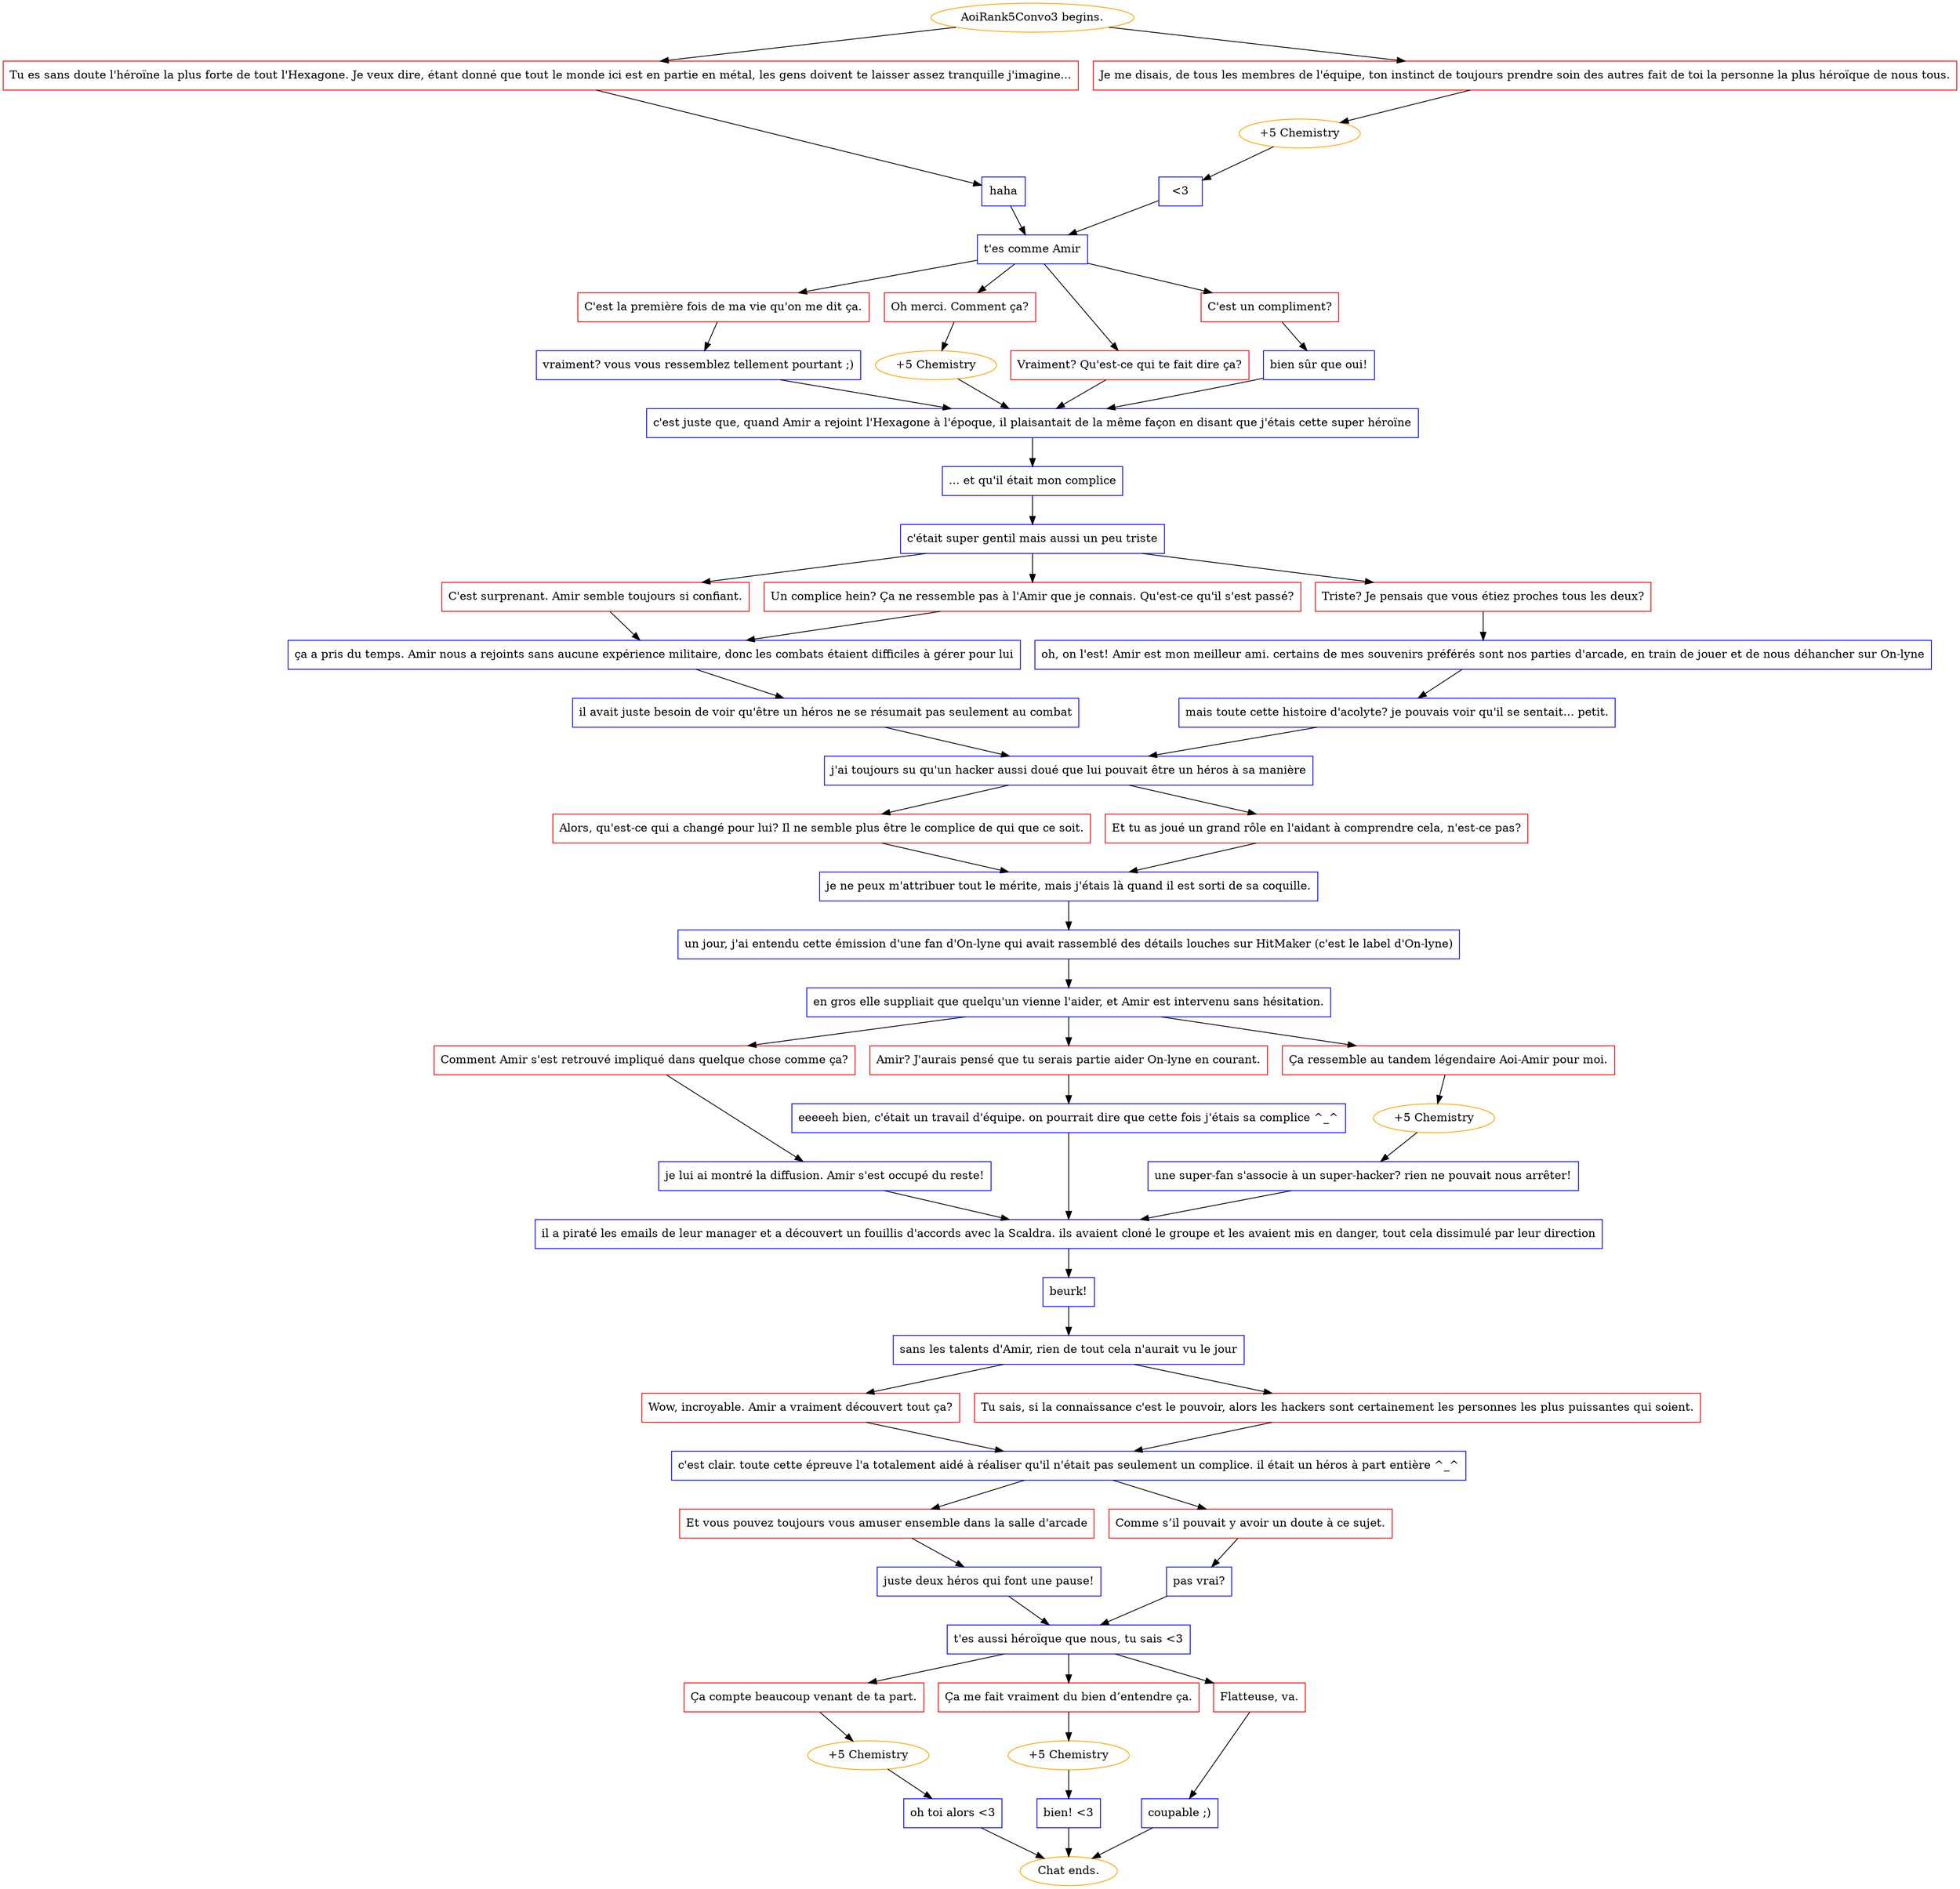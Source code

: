 digraph {
	"AoiRank5Convo3 begins." [color=orange];
		"AoiRank5Convo3 begins." -> j869217482;
		"AoiRank5Convo3 begins." -> j2699570732;
	j869217482 [label="Tu es sans doute l'héroïne la plus forte de tout l'Hexagone. Je veux dire, étant donné que tout le monde ici est en partie en métal, les gens doivent te laisser assez tranquille j'imagine...",shape=box,color=red];
		j869217482 -> j1243537340;
	j2699570732 [label="Je me disais, de tous les membres de l'équipe, ton instinct de toujours prendre soin des autres fait de toi la personne la plus héroïque de nous tous.",shape=box,color=red];
		j2699570732 -> j172131107;
	j1243537340 [label="haha",shape=box,color=blue];
		j1243537340 -> j93025232;
	j172131107 [label="+5 Chemistry",color=orange];
		j172131107 -> j1246155037;
	j93025232 [label="t'es comme Amir",shape=box,color=blue];
		j93025232 -> j514647207;
		j93025232 -> j2016434128;
		j93025232 -> j42150622;
		j93025232 -> j317144113;
	j1246155037 [label="<3",shape=box,color=blue];
		j1246155037 -> j93025232;
	j514647207 [label="C'est la première fois de ma vie qu'on me dit ça.",shape=box,color=red];
		j514647207 -> j2148217055;
	j2016434128 [label="Oh merci. Comment ça?",shape=box,color=red];
		j2016434128 -> j593905994;
	j42150622 [label="Vraiment? Qu'est-ce qui te fait dire ça?",shape=box,color=red];
		j42150622 -> j3774759051;
	j317144113 [label="C'est un compliment?",shape=box,color=red];
		j317144113 -> j1128379448;
	j2148217055 [label="vraiment? vous vous ressemblez tellement pourtant ;)",shape=box,color=blue];
		j2148217055 -> j3774759051;
	j593905994 [label="+5 Chemistry",color=orange];
		j593905994 -> j3774759051;
	j3774759051 [label="c'est juste que, quand Amir a rejoint l'Hexagone à l'époque, il plaisantait de la même façon en disant que j'étais cette super héroïne",shape=box,color=blue];
		j3774759051 -> j160217586;
	j1128379448 [label="bien sûr que oui!",shape=box,color=blue];
		j1128379448 -> j3774759051;
	j160217586 [label="... et qu'il était mon complice",shape=box,color=blue];
		j160217586 -> j281613370;
	j281613370 [label="c'était super gentil mais aussi un peu triste",shape=box,color=blue];
		j281613370 -> j596720224;
		j281613370 -> j2701525288;
		j281613370 -> j1277376437;
	j596720224 [label="C'est surprenant. Amir semble toujours si confiant.",shape=box,color=red];
		j596720224 -> j2383028067;
	j2701525288 [label="Un complice hein? Ça ne ressemble pas à l'Amir que je connais. Qu'est-ce qu'il s'est passé?",shape=box,color=red];
		j2701525288 -> j2383028067;
	j1277376437 [label="Triste? Je pensais que vous étiez proches tous les deux?",shape=box,color=red];
		j1277376437 -> j961851660;
	j2383028067 [label="ça a pris du temps. Amir nous a rejoints sans aucune expérience militaire, donc les combats étaient difficiles à gérer pour lui",shape=box,color=blue];
		j2383028067 -> j1384669807;
	j961851660 [label="oh, on l'est! Amir est mon meilleur ami. certains de mes souvenirs préférés sont nos parties d'arcade, en train de jouer et de nous déhancher sur On-lyne",shape=box,color=blue];
		j961851660 -> j1657666601;
	j1384669807 [label="il avait juste besoin de voir qu'être un héros ne se résumait pas seulement au combat",shape=box,color=blue];
		j1384669807 -> j3764197784;
	j1657666601 [label="mais toute cette histoire d'acolyte? je pouvais voir qu'il se sentait... petit.",shape=box,color=blue];
		j1657666601 -> j3764197784;
	j3764197784 [label="j'ai toujours su qu'un hacker aussi doué que lui pouvait être un héros à sa manière",shape=box,color=blue];
		j3764197784 -> j2961872740;
		j3764197784 -> j2111780779;
	j2961872740 [label="Alors, qu'est-ce qui a changé pour lui? Il ne semble plus être le complice de qui que ce soit.",shape=box,color=red];
		j2961872740 -> j1962259890;
	j2111780779 [label="Et tu as joué un grand rôle en l'aidant à comprendre cela, n'est-ce pas?",shape=box,color=red];
		j2111780779 -> j1962259890;
	j1962259890 [label="je ne peux m'attribuer tout le mérite, mais j'étais là quand il est sorti de sa coquille.",shape=box,color=blue];
		j1962259890 -> j2304549708;
	j2304549708 [label="un jour, j'ai entendu cette émission d'une fan d'On-lyne qui avait rassemblé des détails louches sur HitMaker (c'est le label d'On-lyne)",shape=box,color=blue];
		j2304549708 -> j770747900;
	j770747900 [label="en gros elle suppliait que quelqu'un vienne l'aider, et Amir est intervenu sans hésitation.",shape=box,color=blue];
		j770747900 -> j3169207569;
		j770747900 -> j3795529048;
		j770747900 -> j3351157641;
	j3169207569 [label="Comment Amir s'est retrouvé impliqué dans quelque chose comme ça?",shape=box,color=red];
		j3169207569 -> j2857072103;
	j3795529048 [label="Amir? J'aurais pensé que tu serais partie aider On-lyne en courant.",shape=box,color=red];
		j3795529048 -> j7441748;
	j3351157641 [label="Ça ressemble au tandem légendaire Aoi-Amir pour moi.",shape=box,color=red];
		j3351157641 -> j736383569;
	j2857072103 [label="je lui ai montré la diffusion. Amir s'est occupé du reste!",shape=box,color=blue];
		j2857072103 -> j3660885220;
	j7441748 [label="eeeeeh bien, c'était un travail d'équipe. on pourrait dire que cette fois j'étais sa complice ^_^",shape=box,color=blue];
		j7441748 -> j3660885220;
	j736383569 [label="+5 Chemistry",color=orange];
		j736383569 -> j680453333;
	j3660885220 [label="il a piraté les emails de leur manager et a découvert un fouillis d'accords avec la Scaldra. ils avaient cloné le groupe et les avaient mis en danger, tout cela dissimulé par leur direction",shape=box,color=blue];
		j3660885220 -> j1926609214;
	j680453333 [label="une super-fan s'associe à un super-hacker? rien ne pouvait nous arrêter!",shape=box,color=blue];
		j680453333 -> j3660885220;
	j1926609214 [label="beurk!",shape=box,color=blue];
		j1926609214 -> j3019742220;
	j3019742220 [label="sans les talents d'Amir, rien de tout cela n'aurait vu le jour",shape=box,color=blue];
		j3019742220 -> j4149736670;
		j3019742220 -> j3334346600;
	j4149736670 [label="Wow, incroyable. Amir a vraiment découvert tout ça?",shape=box,color=red];
		j4149736670 -> j3924953764;
	j3334346600 [label="Tu sais, si la connaissance c'est le pouvoir, alors les hackers sont certainement les personnes les plus puissantes qui soient.",shape=box,color=red];
		j3334346600 -> j3924953764;
	j3924953764 [label="c'est clair. toute cette épreuve l'a totalement aidé à réaliser qu'il n'était pas seulement un complice. il était un héros à part entière ^_^",shape=box,color=blue];
		j3924953764 -> j662069381;
		j3924953764 -> j181243099;
	j662069381 [label="Et vous pouvez toujours vous amuser ensemble dans la salle d'arcade",shape=box,color=red];
		j662069381 -> j1856437739;
	j181243099 [label="Comme s’il pouvait y avoir un doute à ce sujet.",shape=box,color=red];
		j181243099 -> j1546558718;
	j1856437739 [label="juste deux héros qui font une pause!",shape=box,color=blue];
		j1856437739 -> j1295544601;
	j1546558718 [label="pas vrai?",shape=box,color=blue];
		j1546558718 -> j1295544601;
	j1295544601 [label="t'es aussi héroïque que nous, tu sais <3",shape=box,color=blue];
		j1295544601 -> j3041582558;
		j1295544601 -> j1646467934;
		j1295544601 -> j2948864254;
	j3041582558 [label="Ça compte beaucoup venant de ta part.",shape=box,color=red];
		j3041582558 -> j3497449634;
	j1646467934 [label="Ça me fait vraiment du bien d’entendre ça.",shape=box,color=red];
		j1646467934 -> j2740533796;
	j2948864254 [label="Flatteuse, va.",shape=box,color=red];
		j2948864254 -> j2697940378;
	j3497449634 [label="+5 Chemistry",color=orange];
		j3497449634 -> j1689536837;
	j2740533796 [label="+5 Chemistry",color=orange];
		j2740533796 -> j512520437;
	j2697940378 [label="coupable ;)",shape=box,color=blue];
		j2697940378 -> "Chat ends.";
	j1689536837 [label="oh toi alors <3",shape=box,color=blue];
		j1689536837 -> "Chat ends.";
	j512520437 [label="bien! <3",shape=box,color=blue];
		j512520437 -> "Chat ends.";
	"Chat ends." [color=orange];
}